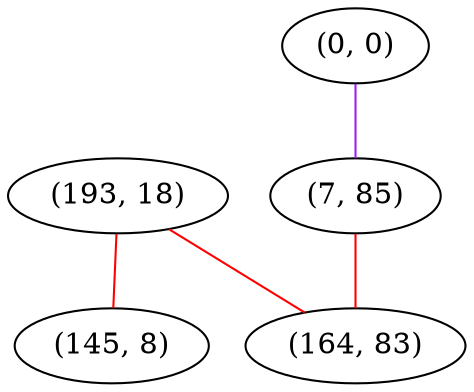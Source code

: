 graph "" {
"(193, 18)";
"(0, 0)";
"(145, 8)";
"(7, 85)";
"(164, 83)";
"(193, 18)" -- "(145, 8)"  [color=red, key=0, weight=1];
"(193, 18)" -- "(164, 83)"  [color=red, key=0, weight=1];
"(0, 0)" -- "(7, 85)"  [color=purple, key=0, weight=4];
"(7, 85)" -- "(164, 83)"  [color=red, key=0, weight=1];
}
